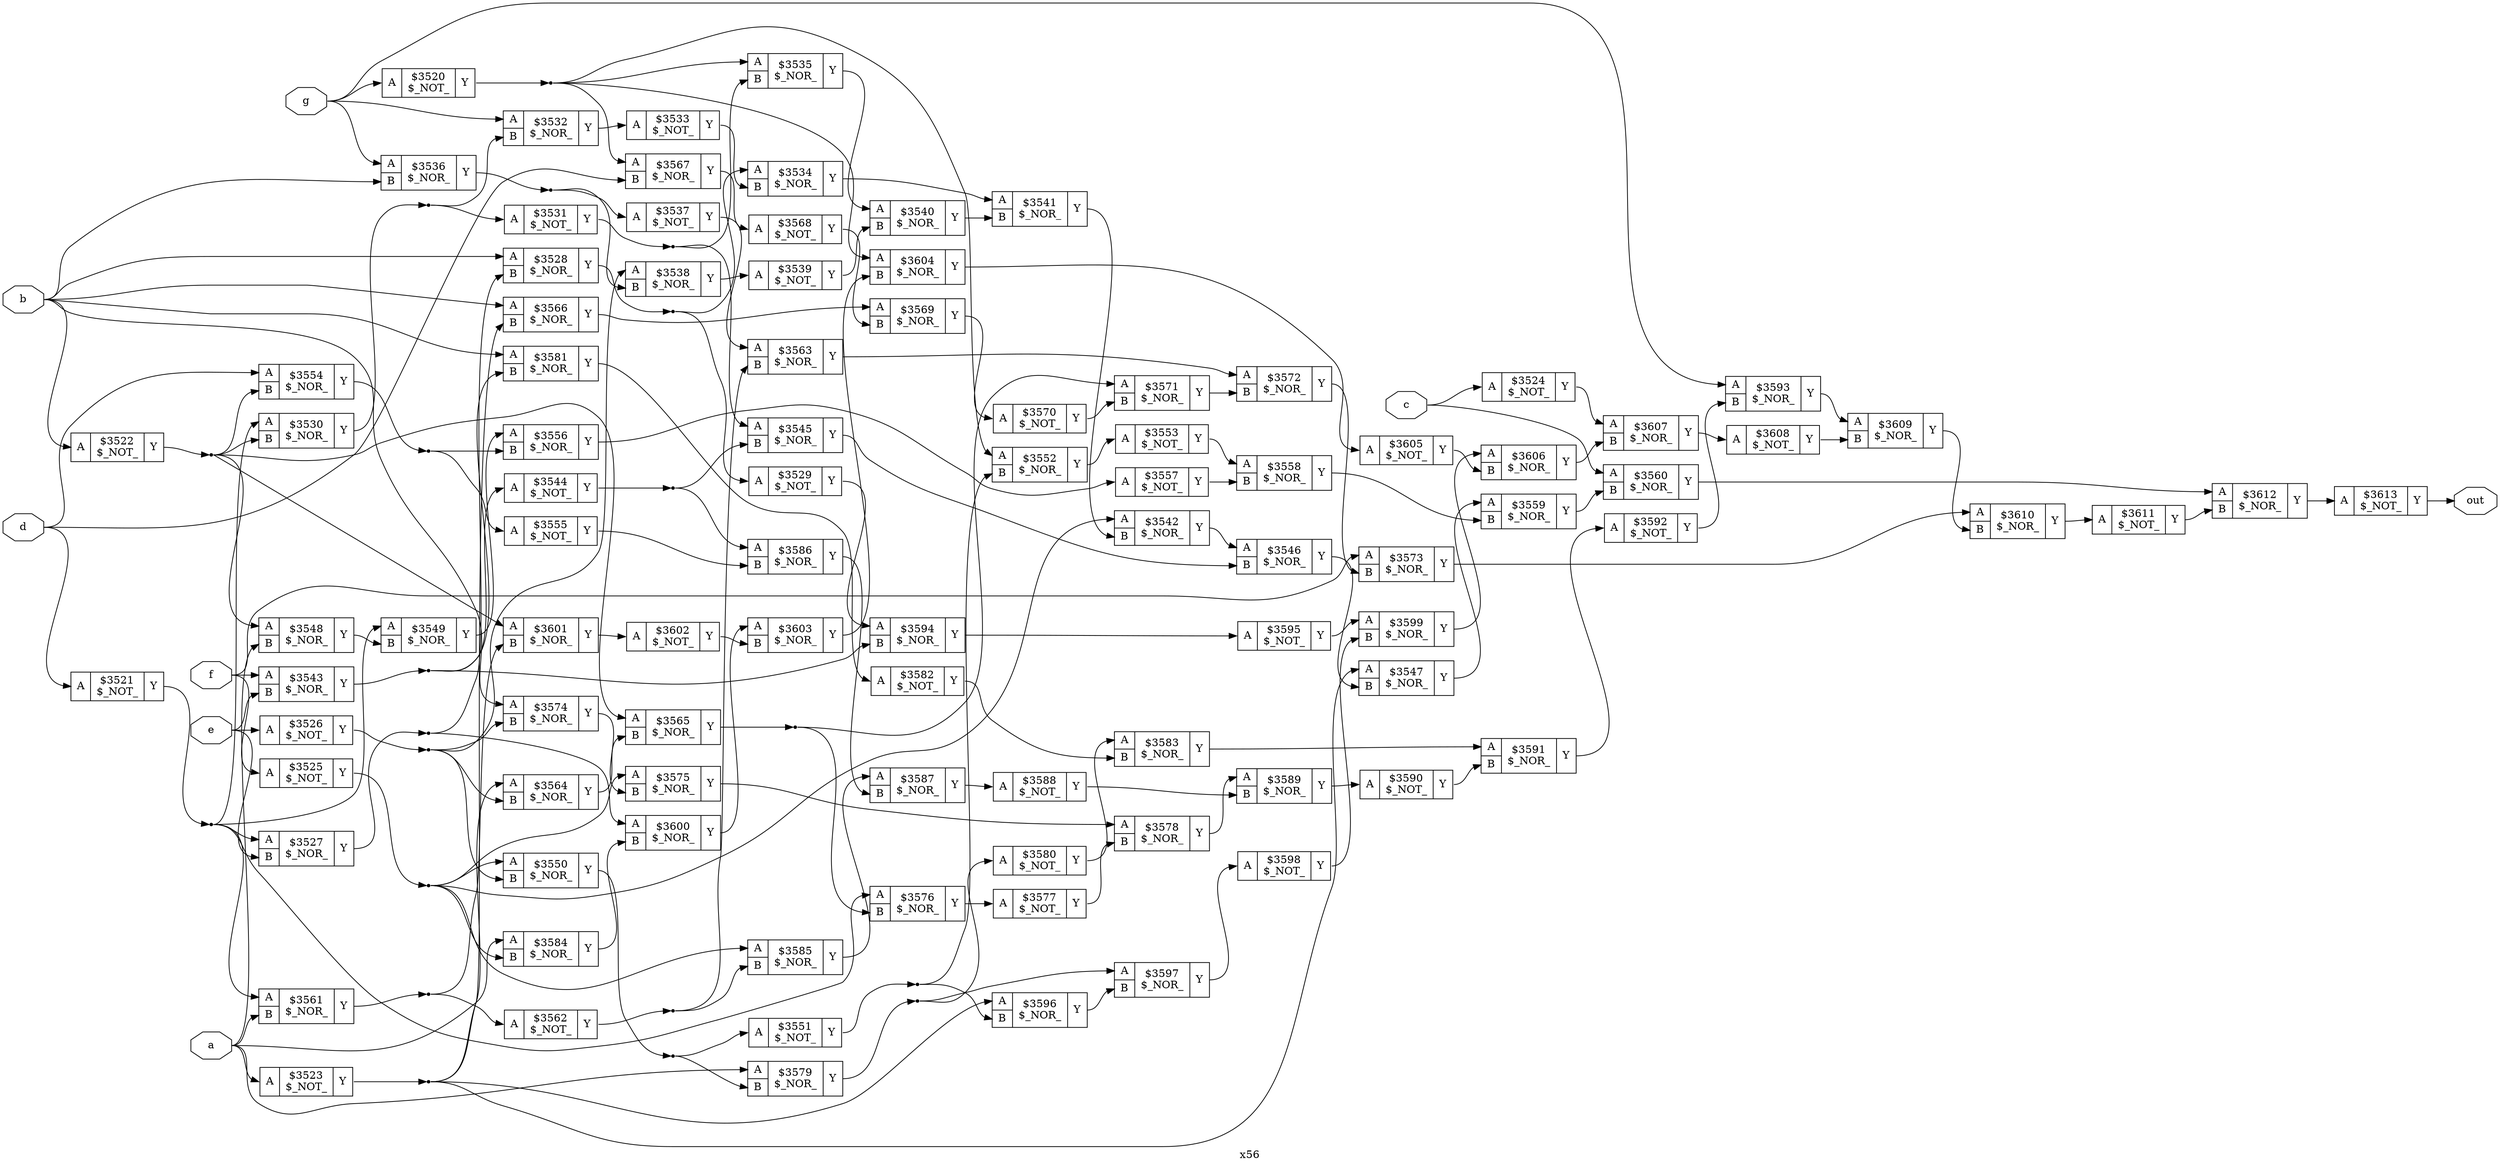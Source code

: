digraph "x56" {
label="x56";
rankdir="LR";
remincross=true;
n94 [ shape=octagon, label="a", color="black", fontcolor="black" ];
n95 [ shape=octagon, label="b", color="black", fontcolor="black" ];
n96 [ shape=octagon, label="c", color="black", fontcolor="black" ];
n97 [ shape=octagon, label="d", color="black", fontcolor="black" ];
n98 [ shape=octagon, label="e", color="black", fontcolor="black" ];
n99 [ shape=octagon, label="f", color="black", fontcolor="black" ];
n100 [ shape=octagon, label="g", color="black", fontcolor="black" ];
n101 [ shape=octagon, label="out", color="black", fontcolor="black" ];
c104 [ shape=record, label="{{<p102> A}|$3520\n$_NOT_|{<p103> Y}}" ];
c105 [ shape=record, label="{{<p102> A}|$3521\n$_NOT_|{<p103> Y}}" ];
c106 [ shape=record, label="{{<p102> A}|$3522\n$_NOT_|{<p103> Y}}" ];
c107 [ shape=record, label="{{<p102> A}|$3523\n$_NOT_|{<p103> Y}}" ];
c108 [ shape=record, label="{{<p102> A}|$3524\n$_NOT_|{<p103> Y}}" ];
c109 [ shape=record, label="{{<p102> A}|$3525\n$_NOT_|{<p103> Y}}" ];
c110 [ shape=record, label="{{<p102> A}|$3526\n$_NOT_|{<p103> Y}}" ];
c112 [ shape=record, label="{{<p102> A|<p111> B}|$3527\n$_NOR_|{<p103> Y}}" ];
c113 [ shape=record, label="{{<p102> A|<p111> B}|$3528\n$_NOR_|{<p103> Y}}" ];
c114 [ shape=record, label="{{<p102> A}|$3529\n$_NOT_|{<p103> Y}}" ];
c115 [ shape=record, label="{{<p102> A|<p111> B}|$3530\n$_NOR_|{<p103> Y}}" ];
c116 [ shape=record, label="{{<p102> A}|$3531\n$_NOT_|{<p103> Y}}" ];
c117 [ shape=record, label="{{<p102> A|<p111> B}|$3532\n$_NOR_|{<p103> Y}}" ];
c118 [ shape=record, label="{{<p102> A}|$3533\n$_NOT_|{<p103> Y}}" ];
c119 [ shape=record, label="{{<p102> A|<p111> B}|$3534\n$_NOR_|{<p103> Y}}" ];
c120 [ shape=record, label="{{<p102> A|<p111> B}|$3535\n$_NOR_|{<p103> Y}}" ];
c121 [ shape=record, label="{{<p102> A|<p111> B}|$3536\n$_NOR_|{<p103> Y}}" ];
c122 [ shape=record, label="{{<p102> A}|$3537\n$_NOT_|{<p103> Y}}" ];
c123 [ shape=record, label="{{<p102> A|<p111> B}|$3538\n$_NOR_|{<p103> Y}}" ];
c124 [ shape=record, label="{{<p102> A}|$3539\n$_NOT_|{<p103> Y}}" ];
c125 [ shape=record, label="{{<p102> A|<p111> B}|$3540\n$_NOR_|{<p103> Y}}" ];
c126 [ shape=record, label="{{<p102> A|<p111> B}|$3541\n$_NOR_|{<p103> Y}}" ];
c127 [ shape=record, label="{{<p102> A|<p111> B}|$3542\n$_NOR_|{<p103> Y}}" ];
c128 [ shape=record, label="{{<p102> A|<p111> B}|$3543\n$_NOR_|{<p103> Y}}" ];
c129 [ shape=record, label="{{<p102> A}|$3544\n$_NOT_|{<p103> Y}}" ];
c130 [ shape=record, label="{{<p102> A|<p111> B}|$3545\n$_NOR_|{<p103> Y}}" ];
c131 [ shape=record, label="{{<p102> A|<p111> B}|$3546\n$_NOR_|{<p103> Y}}" ];
c132 [ shape=record, label="{{<p102> A|<p111> B}|$3547\n$_NOR_|{<p103> Y}}" ];
c133 [ shape=record, label="{{<p102> A|<p111> B}|$3548\n$_NOR_|{<p103> Y}}" ];
c134 [ shape=record, label="{{<p102> A|<p111> B}|$3549\n$_NOR_|{<p103> Y}}" ];
c135 [ shape=record, label="{{<p102> A|<p111> B}|$3550\n$_NOR_|{<p103> Y}}" ];
c136 [ shape=record, label="{{<p102> A}|$3551\n$_NOT_|{<p103> Y}}" ];
c137 [ shape=record, label="{{<p102> A|<p111> B}|$3552\n$_NOR_|{<p103> Y}}" ];
c138 [ shape=record, label="{{<p102> A}|$3553\n$_NOT_|{<p103> Y}}" ];
c139 [ shape=record, label="{{<p102> A|<p111> B}|$3554\n$_NOR_|{<p103> Y}}" ];
c140 [ shape=record, label="{{<p102> A}|$3555\n$_NOT_|{<p103> Y}}" ];
c141 [ shape=record, label="{{<p102> A|<p111> B}|$3556\n$_NOR_|{<p103> Y}}" ];
c142 [ shape=record, label="{{<p102> A}|$3557\n$_NOT_|{<p103> Y}}" ];
c143 [ shape=record, label="{{<p102> A|<p111> B}|$3558\n$_NOR_|{<p103> Y}}" ];
c144 [ shape=record, label="{{<p102> A|<p111> B}|$3559\n$_NOR_|{<p103> Y}}" ];
c145 [ shape=record, label="{{<p102> A|<p111> B}|$3560\n$_NOR_|{<p103> Y}}" ];
c146 [ shape=record, label="{{<p102> A|<p111> B}|$3561\n$_NOR_|{<p103> Y}}" ];
c147 [ shape=record, label="{{<p102> A}|$3562\n$_NOT_|{<p103> Y}}" ];
c148 [ shape=record, label="{{<p102> A|<p111> B}|$3563\n$_NOR_|{<p103> Y}}" ];
c149 [ shape=record, label="{{<p102> A|<p111> B}|$3564\n$_NOR_|{<p103> Y}}" ];
c150 [ shape=record, label="{{<p102> A|<p111> B}|$3565\n$_NOR_|{<p103> Y}}" ];
c151 [ shape=record, label="{{<p102> A|<p111> B}|$3566\n$_NOR_|{<p103> Y}}" ];
c152 [ shape=record, label="{{<p102> A|<p111> B}|$3567\n$_NOR_|{<p103> Y}}" ];
c153 [ shape=record, label="{{<p102> A}|$3568\n$_NOT_|{<p103> Y}}" ];
c154 [ shape=record, label="{{<p102> A|<p111> B}|$3569\n$_NOR_|{<p103> Y}}" ];
c155 [ shape=record, label="{{<p102> A}|$3570\n$_NOT_|{<p103> Y}}" ];
c156 [ shape=record, label="{{<p102> A|<p111> B}|$3571\n$_NOR_|{<p103> Y}}" ];
c157 [ shape=record, label="{{<p102> A|<p111> B}|$3572\n$_NOR_|{<p103> Y}}" ];
c158 [ shape=record, label="{{<p102> A|<p111> B}|$3573\n$_NOR_|{<p103> Y}}" ];
c159 [ shape=record, label="{{<p102> A|<p111> B}|$3574\n$_NOR_|{<p103> Y}}" ];
c160 [ shape=record, label="{{<p102> A|<p111> B}|$3575\n$_NOR_|{<p103> Y}}" ];
c161 [ shape=record, label="{{<p102> A|<p111> B}|$3576\n$_NOR_|{<p103> Y}}" ];
c162 [ shape=record, label="{{<p102> A}|$3577\n$_NOT_|{<p103> Y}}" ];
c163 [ shape=record, label="{{<p102> A|<p111> B}|$3578\n$_NOR_|{<p103> Y}}" ];
c164 [ shape=record, label="{{<p102> A|<p111> B}|$3579\n$_NOR_|{<p103> Y}}" ];
c165 [ shape=record, label="{{<p102> A}|$3580\n$_NOT_|{<p103> Y}}" ];
c166 [ shape=record, label="{{<p102> A|<p111> B}|$3581\n$_NOR_|{<p103> Y}}" ];
c167 [ shape=record, label="{{<p102> A}|$3582\n$_NOT_|{<p103> Y}}" ];
c168 [ shape=record, label="{{<p102> A|<p111> B}|$3583\n$_NOR_|{<p103> Y}}" ];
c169 [ shape=record, label="{{<p102> A|<p111> B}|$3584\n$_NOR_|{<p103> Y}}" ];
c170 [ shape=record, label="{{<p102> A|<p111> B}|$3585\n$_NOR_|{<p103> Y}}" ];
c171 [ shape=record, label="{{<p102> A|<p111> B}|$3586\n$_NOR_|{<p103> Y}}" ];
c172 [ shape=record, label="{{<p102> A|<p111> B}|$3587\n$_NOR_|{<p103> Y}}" ];
c173 [ shape=record, label="{{<p102> A}|$3588\n$_NOT_|{<p103> Y}}" ];
c174 [ shape=record, label="{{<p102> A|<p111> B}|$3589\n$_NOR_|{<p103> Y}}" ];
c175 [ shape=record, label="{{<p102> A}|$3590\n$_NOT_|{<p103> Y}}" ];
c176 [ shape=record, label="{{<p102> A|<p111> B}|$3591\n$_NOR_|{<p103> Y}}" ];
c177 [ shape=record, label="{{<p102> A}|$3592\n$_NOT_|{<p103> Y}}" ];
c178 [ shape=record, label="{{<p102> A|<p111> B}|$3593\n$_NOR_|{<p103> Y}}" ];
c179 [ shape=record, label="{{<p102> A|<p111> B}|$3594\n$_NOR_|{<p103> Y}}" ];
c180 [ shape=record, label="{{<p102> A}|$3595\n$_NOT_|{<p103> Y}}" ];
c181 [ shape=record, label="{{<p102> A|<p111> B}|$3596\n$_NOR_|{<p103> Y}}" ];
c182 [ shape=record, label="{{<p102> A|<p111> B}|$3597\n$_NOR_|{<p103> Y}}" ];
c183 [ shape=record, label="{{<p102> A}|$3598\n$_NOT_|{<p103> Y}}" ];
c184 [ shape=record, label="{{<p102> A|<p111> B}|$3599\n$_NOR_|{<p103> Y}}" ];
c185 [ shape=record, label="{{<p102> A|<p111> B}|$3600\n$_NOR_|{<p103> Y}}" ];
c186 [ shape=record, label="{{<p102> A|<p111> B}|$3601\n$_NOR_|{<p103> Y}}" ];
c187 [ shape=record, label="{{<p102> A}|$3602\n$_NOT_|{<p103> Y}}" ];
c188 [ shape=record, label="{{<p102> A|<p111> B}|$3603\n$_NOR_|{<p103> Y}}" ];
c189 [ shape=record, label="{{<p102> A|<p111> B}|$3604\n$_NOR_|{<p103> Y}}" ];
c190 [ shape=record, label="{{<p102> A}|$3605\n$_NOT_|{<p103> Y}}" ];
c191 [ shape=record, label="{{<p102> A|<p111> B}|$3606\n$_NOR_|{<p103> Y}}" ];
c192 [ shape=record, label="{{<p102> A|<p111> B}|$3607\n$_NOR_|{<p103> Y}}" ];
c193 [ shape=record, label="{{<p102> A}|$3608\n$_NOT_|{<p103> Y}}" ];
c194 [ shape=record, label="{{<p102> A|<p111> B}|$3609\n$_NOR_|{<p103> Y}}" ];
c195 [ shape=record, label="{{<p102> A|<p111> B}|$3610\n$_NOR_|{<p103> Y}}" ];
c196 [ shape=record, label="{{<p102> A}|$3611\n$_NOT_|{<p103> Y}}" ];
c197 [ shape=record, label="{{<p102> A|<p111> B}|$3612\n$_NOR_|{<p103> Y}}" ];
c198 [ shape=record, label="{{<p102> A}|$3613\n$_NOT_|{<p103> Y}}" ];
c196:p103:e -> c197:p111:w [color="black", label=""];
n10 [ shape=point ];
c113:p103:e -> n10:w [color="black", label=""];
n10:e -> c114:p102:w [color="black", label=""];
n10:e -> c119:p102:w [color="black", label=""];
n100:e -> c104:p102:w [color="black", label=""];
n100:e -> c117:p102:w [color="black", label=""];
n100:e -> c121:p102:w [color="black", label=""];
n100:e -> c178:p102:w [color="black", label=""];
c198:p103:e -> n101:w [color="black", label=""];
c114:p103:e -> c179:p102:w [color="black", label=""];
n12 [ shape=point ];
c115:p103:e -> n12:w [color="black", label=""];
n12:e -> c116:p102:w [color="black", label=""];
n12:e -> c117:p111:w [color="black", label=""];
n13 [ shape=point ];
c116:p103:e -> n13:w [color="black", label=""];
n13:e -> c120:p111:w [color="black", label=""];
n13:e -> c130:p102:w [color="black", label=""];
c117:p103:e -> c118:p102:w [color="black", label=""];
c118:p103:e -> c119:p111:w [color="black", label=""];
c119:p103:e -> c126:p102:w [color="black", label=""];
c120:p103:e -> c125:p102:w [color="black", label=""];
n18 [ shape=point ];
c121:p103:e -> n18:w [color="black", label=""];
n18:e -> c122:p102:w [color="black", label=""];
n18:e -> c123:p111:w [color="black", label=""];
c122:p103:e -> c148:p102:w [color="black", label=""];
c197:p103:e -> c198:p102:w [color="black", label=""];
c123:p103:e -> c124:p102:w [color="black", label=""];
c124:p103:e -> c125:p111:w [color="black", label=""];
c125:p103:e -> c126:p111:w [color="black", label=""];
c126:p103:e -> c127:p111:w [color="black", label=""];
c127:p103:e -> c131:p102:w [color="black", label=""];
n25 [ shape=point ];
c128:p103:e -> n25:w [color="black", label=""];
n25:e -> c129:p102:w [color="black", label=""];
n25:e -> c166:p111:w [color="black", label=""];
n25:e -> c179:p111:w [color="black", label=""];
n26 [ shape=point ];
c129:p103:e -> n26:w [color="black", label=""];
n26:e -> c130:p111:w [color="black", label=""];
n26:e -> c171:p102:w [color="black", label=""];
c130:p103:e -> c131:p111:w [color="black", label=""];
c131:p103:e -> c132:p111:w [color="black", label=""];
c132:p103:e -> c144:p102:w [color="black", label=""];
n3 [ shape=point ];
c105:p103:e -> n3:w [color="black", label=""];
n3:e -> c112:p102:w [color="black", label=""];
n3:e -> c115:p102:w [color="black", label=""];
n3:e -> c134:p102:w [color="black", label=""];
n3:e -> c146:p102:w [color="black", label=""];
n3:e -> c161:p102:w [color="black", label=""];
c133:p103:e -> c134:p111:w [color="black", label=""];
c134:p103:e -> c141:p102:w [color="black", label=""];
n32 [ shape=point ];
c135:p103:e -> n32:w [color="black", label=""];
n32:e -> c136:p102:w [color="black", label=""];
n32:e -> c164:p111:w [color="black", label=""];
n33 [ shape=point ];
c136:p103:e -> n33:w [color="black", label=""];
n33:e -> c137:p111:w [color="black", label=""];
n33:e -> c181:p111:w [color="black", label=""];
c137:p103:e -> c138:p102:w [color="black", label=""];
c138:p103:e -> c143:p102:w [color="black", label=""];
n36 [ shape=point ];
c139:p103:e -> n36:w [color="black", label=""];
n36:e -> c140:p102:w [color="black", label=""];
n36:e -> c141:p111:w [color="black", label=""];
c140:p103:e -> c171:p111:w [color="black", label=""];
c141:p103:e -> c142:p102:w [color="black", label=""];
c142:p103:e -> c143:p111:w [color="black", label=""];
n4 [ shape=point ];
c106:p103:e -> n4:w [color="black", label=""];
n4:e -> c115:p111:w [color="black", label=""];
n4:e -> c133:p102:w [color="black", label=""];
n4:e -> c139:p111:w [color="black", label=""];
n4:e -> c150:p102:w [color="black", label=""];
n4:e -> c186:p102:w [color="black", label=""];
c143:p103:e -> c144:p111:w [color="black", label=""];
c144:p103:e -> c145:p111:w [color="black", label=""];
c145:p103:e -> c197:p102:w [color="black", label=""];
n43 [ shape=point ];
c146:p103:e -> n43:w [color="black", label=""];
n43:e -> c147:p102:w [color="black", label=""];
n43:e -> c186:p111:w [color="black", label=""];
n44 [ shape=point ];
c147:p103:e -> n44:w [color="black", label=""];
n44:e -> c148:p111:w [color="black", label=""];
n44:e -> c170:p111:w [color="black", label=""];
c148:p103:e -> c157:p102:w [color="black", label=""];
c149:p103:e -> c150:p111:w [color="black", label=""];
n47 [ shape=point ];
c150:p103:e -> n47:w [color="black", label=""];
n47:e -> c156:p102:w [color="black", label=""];
n47:e -> c161:p111:w [color="black", label=""];
c151:p103:e -> c154:p102:w [color="black", label=""];
c152:p103:e -> c153:p102:w [color="black", label=""];
n5 [ shape=point ];
c107:p103:e -> n5:w [color="black", label=""];
n5:e -> c132:p102:w [color="black", label=""];
n5:e -> c149:p102:w [color="black", label=""];
n5:e -> c151:p111:w [color="black", label=""];
n5:e -> c181:p102:w [color="black", label=""];
c153:p103:e -> c154:p111:w [color="black", label=""];
c154:p103:e -> c155:p102:w [color="black", label=""];
c155:p103:e -> c156:p111:w [color="black", label=""];
c156:p103:e -> c157:p111:w [color="black", label=""];
c157:p103:e -> c158:p111:w [color="black", label=""];
c158:p103:e -> c195:p102:w [color="black", label=""];
c159:p103:e -> c160:p111:w [color="black", label=""];
c160:p103:e -> c163:p102:w [color="black", label=""];
c161:p103:e -> c162:p102:w [color="black", label=""];
c162:p103:e -> c163:p111:w [color="black", label=""];
c108:p103:e -> c192:p102:w [color="black", label=""];
c163:p103:e -> c174:p102:w [color="black", label=""];
n61 [ shape=point ];
c164:p103:e -> n61:w [color="black", label=""];
n61:e -> c165:p102:w [color="black", label=""];
n61:e -> c182:p102:w [color="black", label=""];
c165:p103:e -> c168:p102:w [color="black", label=""];
c166:p103:e -> c167:p102:w [color="black", label=""];
c167:p103:e -> c168:p111:w [color="black", label=""];
c168:p103:e -> c176:p102:w [color="black", label=""];
c169:p103:e -> c185:p111:w [color="black", label=""];
c170:p103:e -> c172:p102:w [color="black", label=""];
c171:p103:e -> c172:p111:w [color="black", label=""];
c172:p103:e -> c173:p102:w [color="black", label=""];
n7 [ shape=point ];
c109:p103:e -> n7:w [color="black", label=""];
n7:e -> c127:p102:w [color="black", label=""];
n7:e -> c135:p102:w [color="black", label=""];
n7:e -> c160:p102:w [color="black", label=""];
n7:e -> c169:p111:w [color="black", label=""];
n7:e -> c170:p102:w [color="black", label=""];
c173:p103:e -> c174:p111:w [color="black", label=""];
c174:p103:e -> c175:p102:w [color="black", label=""];
c175:p103:e -> c176:p111:w [color="black", label=""];
c176:p103:e -> c177:p102:w [color="black", label=""];
c177:p103:e -> c178:p111:w [color="black", label=""];
c178:p103:e -> c194:p102:w [color="black", label=""];
c179:p103:e -> c180:p102:w [color="black", label=""];
c180:p103:e -> c184:p102:w [color="black", label=""];
c181:p103:e -> c182:p111:w [color="black", label=""];
c182:p103:e -> c183:p102:w [color="black", label=""];
n8 [ shape=point ];
c110:p103:e -> n8:w [color="black", label=""];
n8:e -> c123:p102:w [color="black", label=""];
n8:e -> c135:p111:w [color="black", label=""];
n8:e -> c149:p111:w [color="black", label=""];
n8:e -> c159:p111:w [color="black", label=""];
c183:p103:e -> c184:p111:w [color="black", label=""];
c184:p103:e -> c191:p102:w [color="black", label=""];
c185:p103:e -> c188:p102:w [color="black", label=""];
c186:p103:e -> c187:p102:w [color="black", label=""];
c187:p103:e -> c188:p111:w [color="black", label=""];
c188:p103:e -> c189:p111:w [color="black", label=""];
c189:p103:e -> c190:p102:w [color="black", label=""];
c190:p103:e -> c191:p111:w [color="black", label=""];
c191:p103:e -> c192:p111:w [color="black", label=""];
c192:p103:e -> c193:p102:w [color="black", label=""];
n9 [ shape=point ];
c112:p103:e -> n9:w [color="black", label=""];
n9:e -> c113:p111:w [color="black", label=""];
n9:e -> c185:p102:w [color="black", label=""];
c193:p103:e -> c194:p111:w [color="black", label=""];
c194:p103:e -> c195:p111:w [color="black", label=""];
c195:p103:e -> c196:p102:w [color="black", label=""];
n93 [ shape=point ];
c104:p103:e -> n93:w [color="black", label=""];
n93:e -> c120:p102:w [color="black", label=""];
n93:e -> c137:p102:w [color="black", label=""];
n93:e -> c152:p102:w [color="black", label=""];
n93:e -> c189:p102:w [color="black", label=""];
n94:e -> c107:p102:w [color="black", label=""];
n94:e -> c133:p111:w [color="black", label=""];
n94:e -> c146:p111:w [color="black", label=""];
n94:e -> c164:p102:w [color="black", label=""];
n94:e -> c169:p102:w [color="black", label=""];
n95:e -> c106:p102:w [color="black", label=""];
n95:e -> c113:p102:w [color="black", label=""];
n95:e -> c121:p111:w [color="black", label=""];
n95:e -> c151:p102:w [color="black", label=""];
n95:e -> c159:p102:w [color="black", label=""];
n95:e -> c166:p102:w [color="black", label=""];
n96:e -> c108:p102:w [color="black", label=""];
n96:e -> c145:p102:w [color="black", label=""];
n97:e -> c105:p102:w [color="black", label=""];
n97:e -> c139:p102:w [color="black", label=""];
n97:e -> c152:p111:w [color="black", label=""];
n98:e -> c110:p102:w [color="black", label=""];
n98:e -> c112:p111:w [color="black", label=""];
n98:e -> c128:p111:w [color="black", label=""];
n99:e -> c109:p102:w [color="black", label=""];
n99:e -> c128:p102:w [color="black", label=""];
n99:e -> c158:p102:w [color="black", label=""];
}
